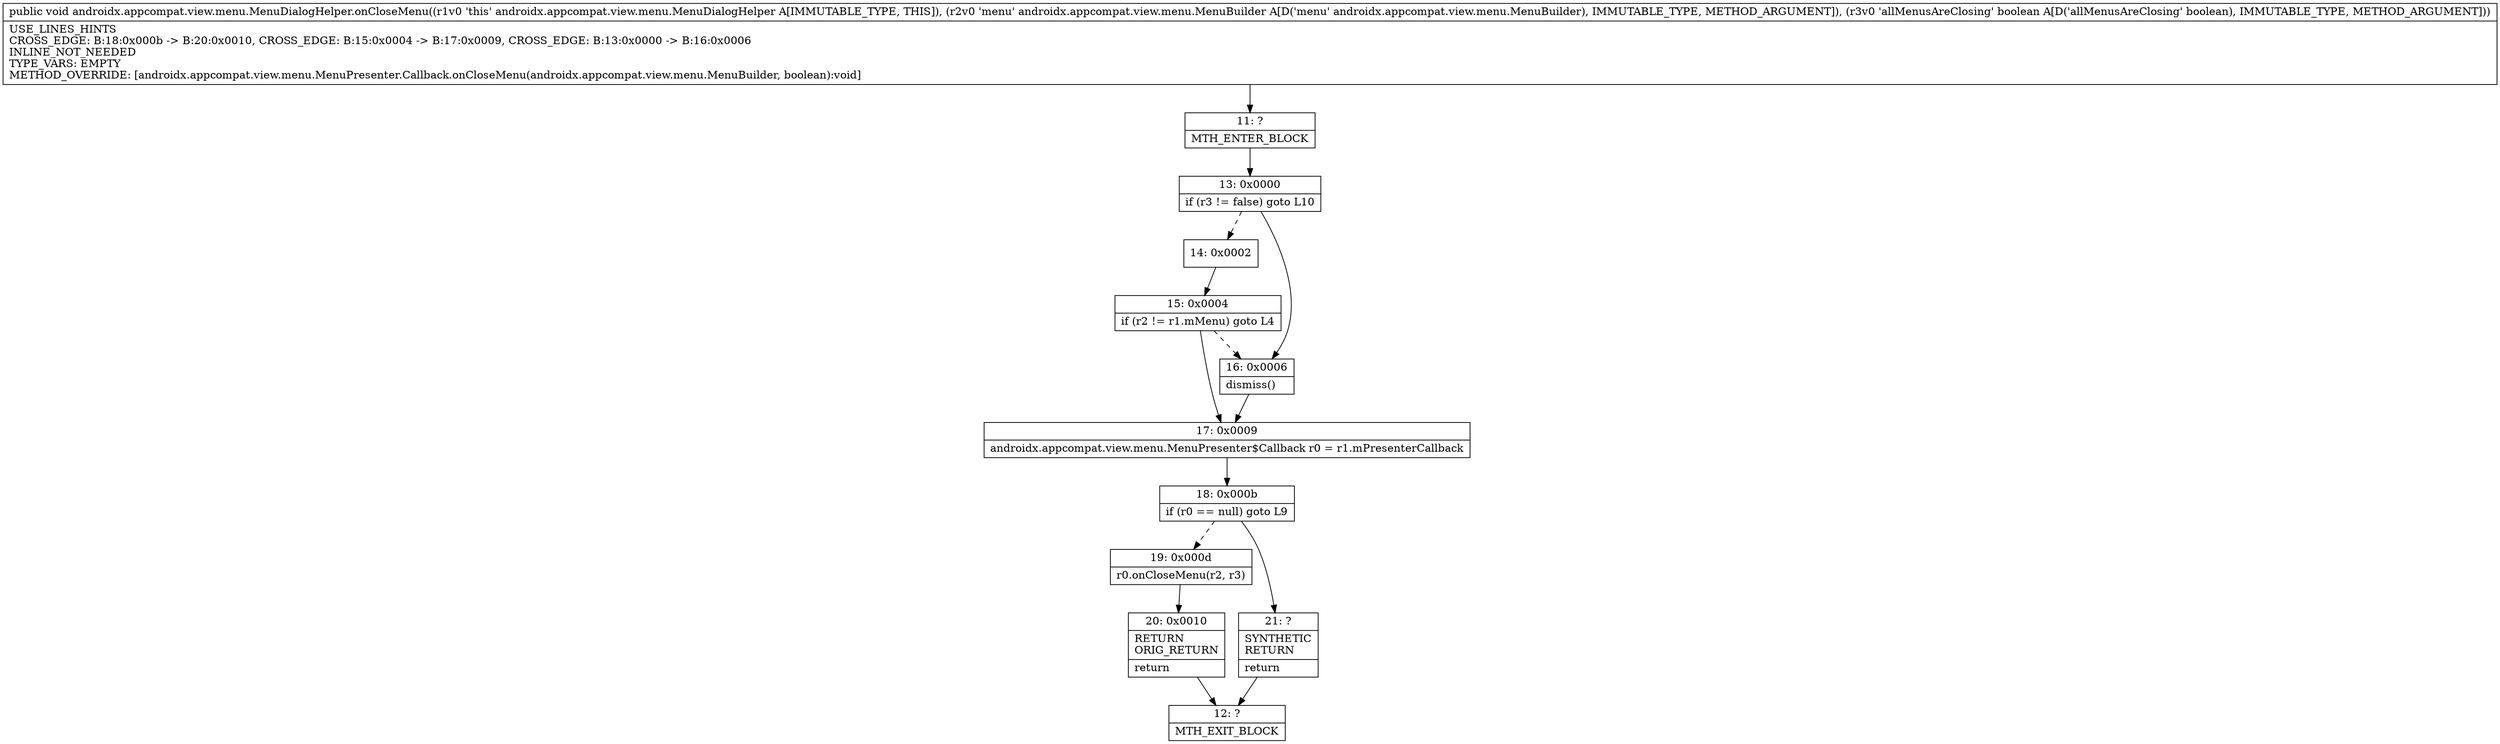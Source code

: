digraph "CFG forandroidx.appcompat.view.menu.MenuDialogHelper.onCloseMenu(Landroidx\/appcompat\/view\/menu\/MenuBuilder;Z)V" {
Node_11 [shape=record,label="{11\:\ ?|MTH_ENTER_BLOCK\l}"];
Node_13 [shape=record,label="{13\:\ 0x0000|if (r3 != false) goto L10\l}"];
Node_14 [shape=record,label="{14\:\ 0x0002}"];
Node_15 [shape=record,label="{15\:\ 0x0004|if (r2 != r1.mMenu) goto L4\l}"];
Node_17 [shape=record,label="{17\:\ 0x0009|androidx.appcompat.view.menu.MenuPresenter$Callback r0 = r1.mPresenterCallback\l}"];
Node_18 [shape=record,label="{18\:\ 0x000b|if (r0 == null) goto L9\l}"];
Node_19 [shape=record,label="{19\:\ 0x000d|r0.onCloseMenu(r2, r3)\l}"];
Node_20 [shape=record,label="{20\:\ 0x0010|RETURN\lORIG_RETURN\l|return\l}"];
Node_12 [shape=record,label="{12\:\ ?|MTH_EXIT_BLOCK\l}"];
Node_21 [shape=record,label="{21\:\ ?|SYNTHETIC\lRETURN\l|return\l}"];
Node_16 [shape=record,label="{16\:\ 0x0006|dismiss()\l}"];
MethodNode[shape=record,label="{public void androidx.appcompat.view.menu.MenuDialogHelper.onCloseMenu((r1v0 'this' androidx.appcompat.view.menu.MenuDialogHelper A[IMMUTABLE_TYPE, THIS]), (r2v0 'menu' androidx.appcompat.view.menu.MenuBuilder A[D('menu' androidx.appcompat.view.menu.MenuBuilder), IMMUTABLE_TYPE, METHOD_ARGUMENT]), (r3v0 'allMenusAreClosing' boolean A[D('allMenusAreClosing' boolean), IMMUTABLE_TYPE, METHOD_ARGUMENT]))  | USE_LINES_HINTS\lCROSS_EDGE: B:18:0x000b \-\> B:20:0x0010, CROSS_EDGE: B:15:0x0004 \-\> B:17:0x0009, CROSS_EDGE: B:13:0x0000 \-\> B:16:0x0006\lINLINE_NOT_NEEDED\lTYPE_VARS: EMPTY\lMETHOD_OVERRIDE: [androidx.appcompat.view.menu.MenuPresenter.Callback.onCloseMenu(androidx.appcompat.view.menu.MenuBuilder, boolean):void]\l}"];
MethodNode -> Node_11;Node_11 -> Node_13;
Node_13 -> Node_14[style=dashed];
Node_13 -> Node_16;
Node_14 -> Node_15;
Node_15 -> Node_16[style=dashed];
Node_15 -> Node_17;
Node_17 -> Node_18;
Node_18 -> Node_19[style=dashed];
Node_18 -> Node_21;
Node_19 -> Node_20;
Node_20 -> Node_12;
Node_21 -> Node_12;
Node_16 -> Node_17;
}

